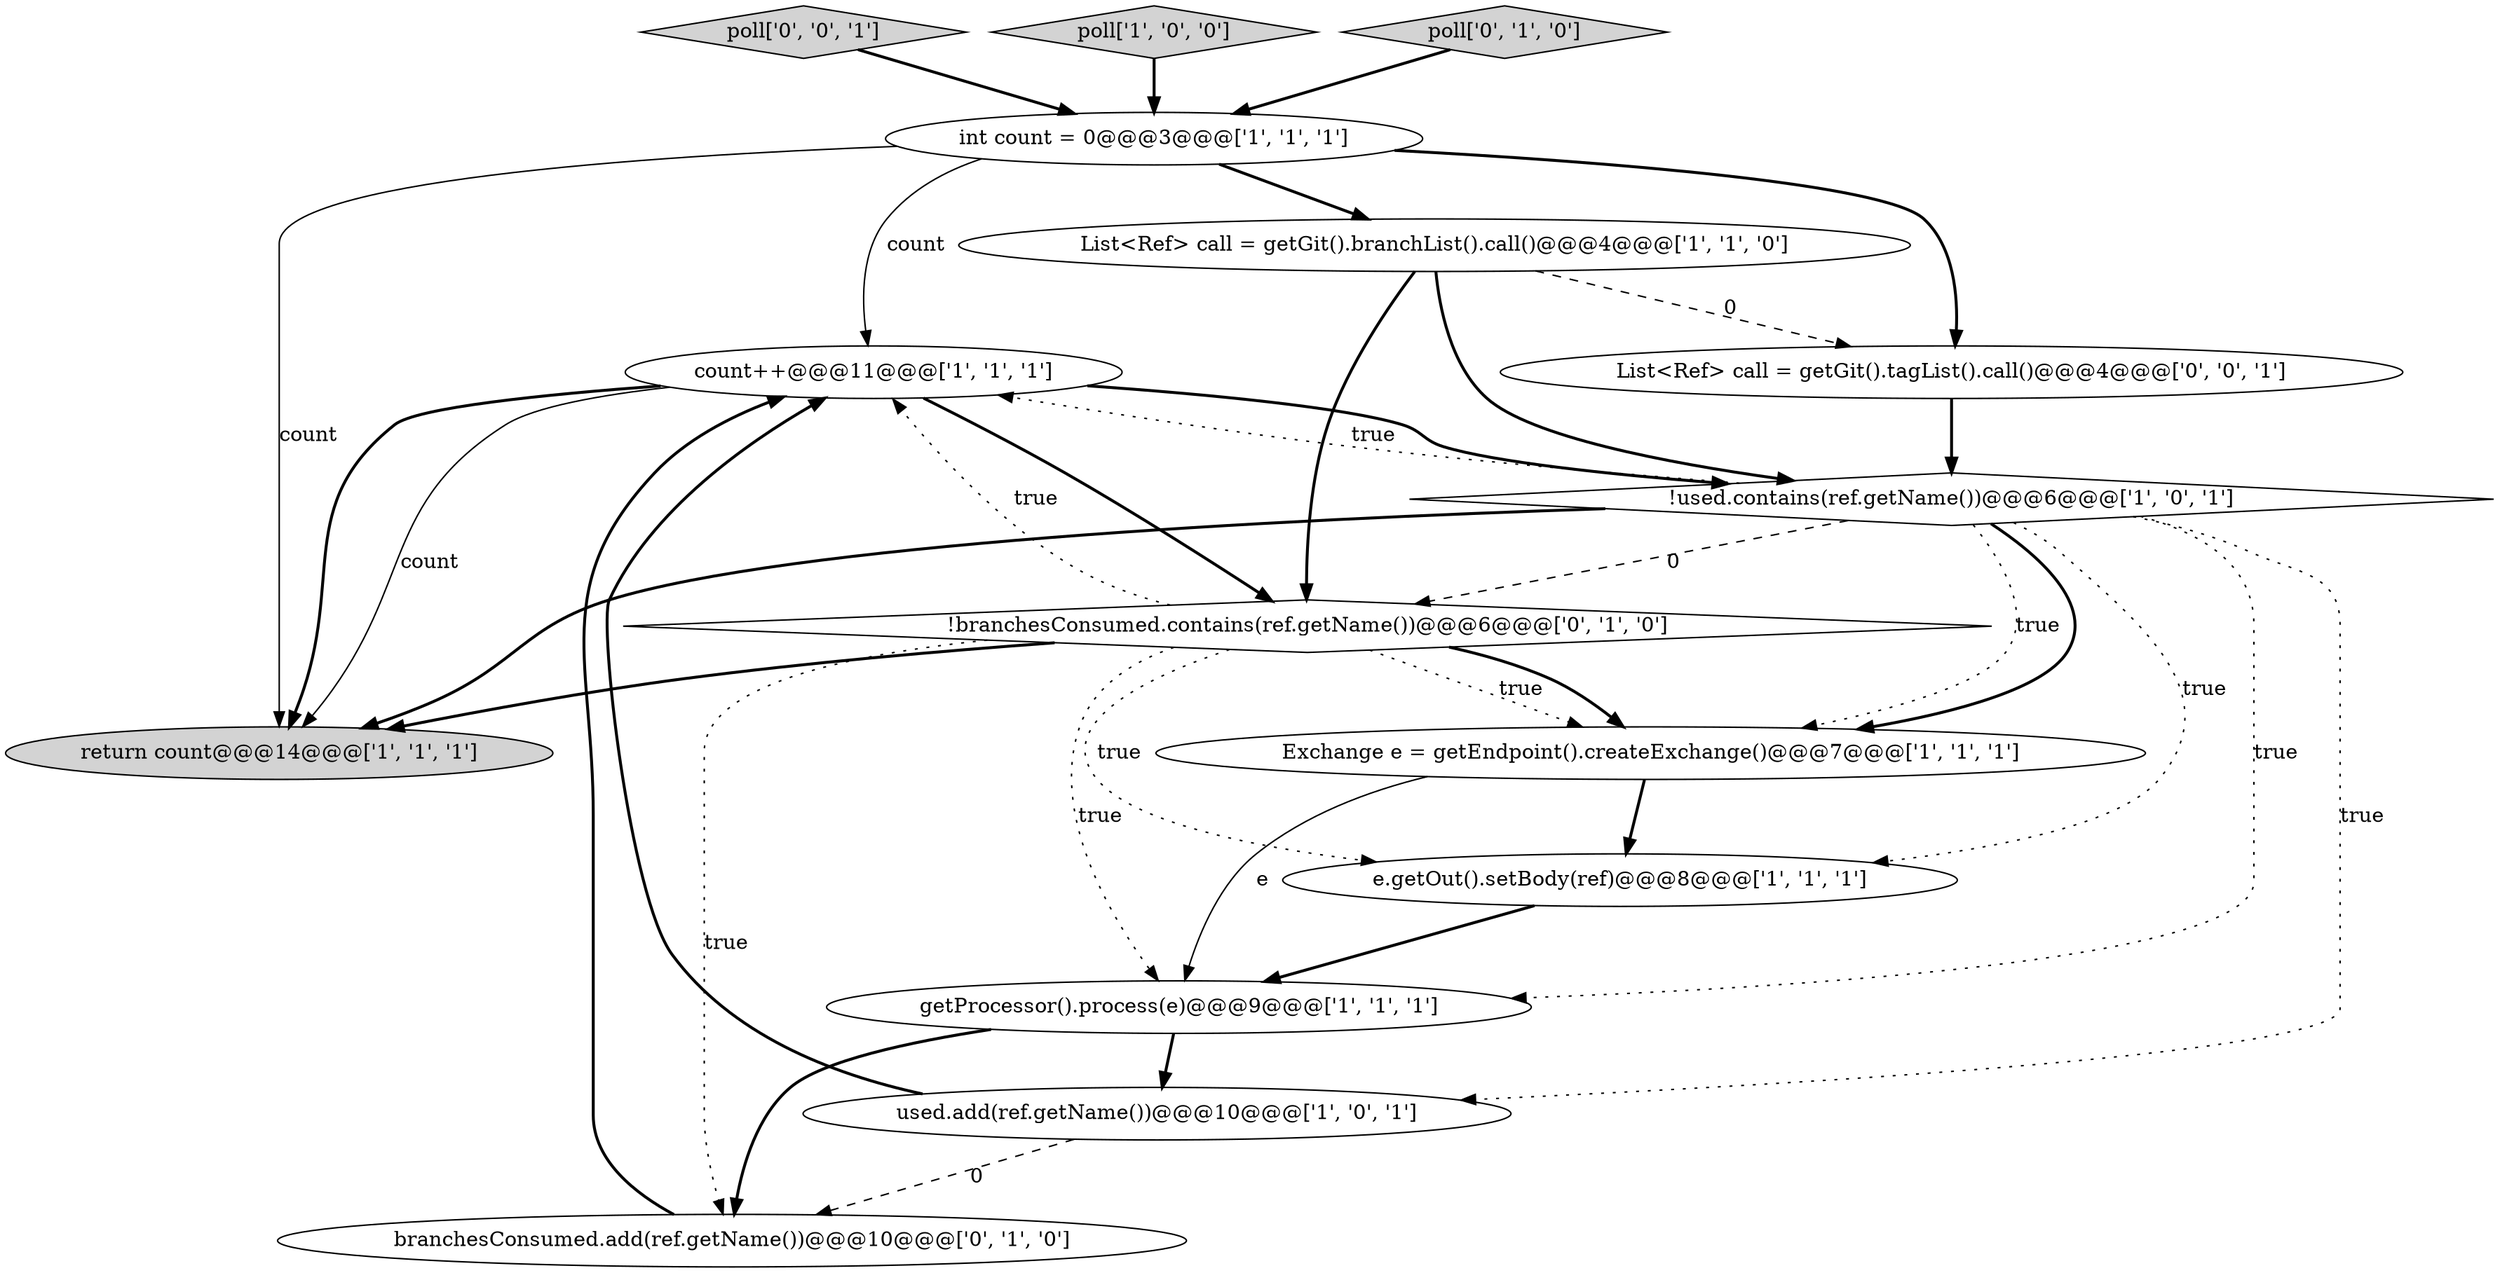 digraph {
2 [style = filled, label = "int count = 0@@@3@@@['1', '1', '1']", fillcolor = white, shape = ellipse image = "AAA0AAABBB1BBB"];
8 [style = filled, label = "count++@@@11@@@['1', '1', '1']", fillcolor = white, shape = ellipse image = "AAA0AAABBB1BBB"];
14 [style = filled, label = "poll['0', '0', '1']", fillcolor = lightgray, shape = diamond image = "AAA0AAABBB3BBB"];
12 [style = filled, label = "branchesConsumed.add(ref.getName())@@@10@@@['0', '1', '0']", fillcolor = white, shape = ellipse image = "AAA1AAABBB2BBB"];
1 [style = filled, label = "getProcessor().process(e)@@@9@@@['1', '1', '1']", fillcolor = white, shape = ellipse image = "AAA0AAABBB1BBB"];
0 [style = filled, label = "return count@@@14@@@['1', '1', '1']", fillcolor = lightgray, shape = ellipse image = "AAA0AAABBB1BBB"];
10 [style = filled, label = "!branchesConsumed.contains(ref.getName())@@@6@@@['0', '1', '0']", fillcolor = white, shape = diamond image = "AAA1AAABBB2BBB"];
7 [style = filled, label = "Exchange e = getEndpoint().createExchange()@@@7@@@['1', '1', '1']", fillcolor = white, shape = ellipse image = "AAA0AAABBB1BBB"];
9 [style = filled, label = "poll['1', '0', '0']", fillcolor = lightgray, shape = diamond image = "AAA0AAABBB1BBB"];
3 [style = filled, label = "e.getOut().setBody(ref)@@@8@@@['1', '1', '1']", fillcolor = white, shape = ellipse image = "AAA0AAABBB1BBB"];
4 [style = filled, label = "used.add(ref.getName())@@@10@@@['1', '0', '1']", fillcolor = white, shape = ellipse image = "AAA0AAABBB1BBB"];
13 [style = filled, label = "List<Ref> call = getGit().tagList().call()@@@4@@@['0', '0', '1']", fillcolor = white, shape = ellipse image = "AAA0AAABBB3BBB"];
11 [style = filled, label = "poll['0', '1', '0']", fillcolor = lightgray, shape = diamond image = "AAA0AAABBB2BBB"];
6 [style = filled, label = "!used.contains(ref.getName())@@@6@@@['1', '0', '1']", fillcolor = white, shape = diamond image = "AAA0AAABBB1BBB"];
5 [style = filled, label = "List<Ref> call = getGit().branchList().call()@@@4@@@['1', '1', '0']", fillcolor = white, shape = ellipse image = "AAA0AAABBB1BBB"];
2->8 [style = solid, label="count"];
5->13 [style = dashed, label="0"];
10->1 [style = dotted, label="true"];
10->3 [style = dotted, label="true"];
4->12 [style = dashed, label="0"];
10->12 [style = dotted, label="true"];
8->0 [style = bold, label=""];
6->7 [style = dotted, label="true"];
2->13 [style = bold, label=""];
2->5 [style = bold, label=""];
1->12 [style = bold, label=""];
6->0 [style = bold, label=""];
13->6 [style = bold, label=""];
9->2 [style = bold, label=""];
6->1 [style = dotted, label="true"];
4->8 [style = bold, label=""];
8->6 [style = bold, label=""];
10->7 [style = dotted, label="true"];
5->10 [style = bold, label=""];
11->2 [style = bold, label=""];
3->1 [style = bold, label=""];
7->3 [style = bold, label=""];
6->4 [style = dotted, label="true"];
10->7 [style = bold, label=""];
6->8 [style = dotted, label="true"];
2->0 [style = solid, label="count"];
10->8 [style = dotted, label="true"];
6->3 [style = dotted, label="true"];
1->4 [style = bold, label=""];
14->2 [style = bold, label=""];
7->1 [style = solid, label="e"];
6->7 [style = bold, label=""];
6->10 [style = dashed, label="0"];
12->8 [style = bold, label=""];
8->10 [style = bold, label=""];
10->0 [style = bold, label=""];
5->6 [style = bold, label=""];
8->0 [style = solid, label="count"];
}
